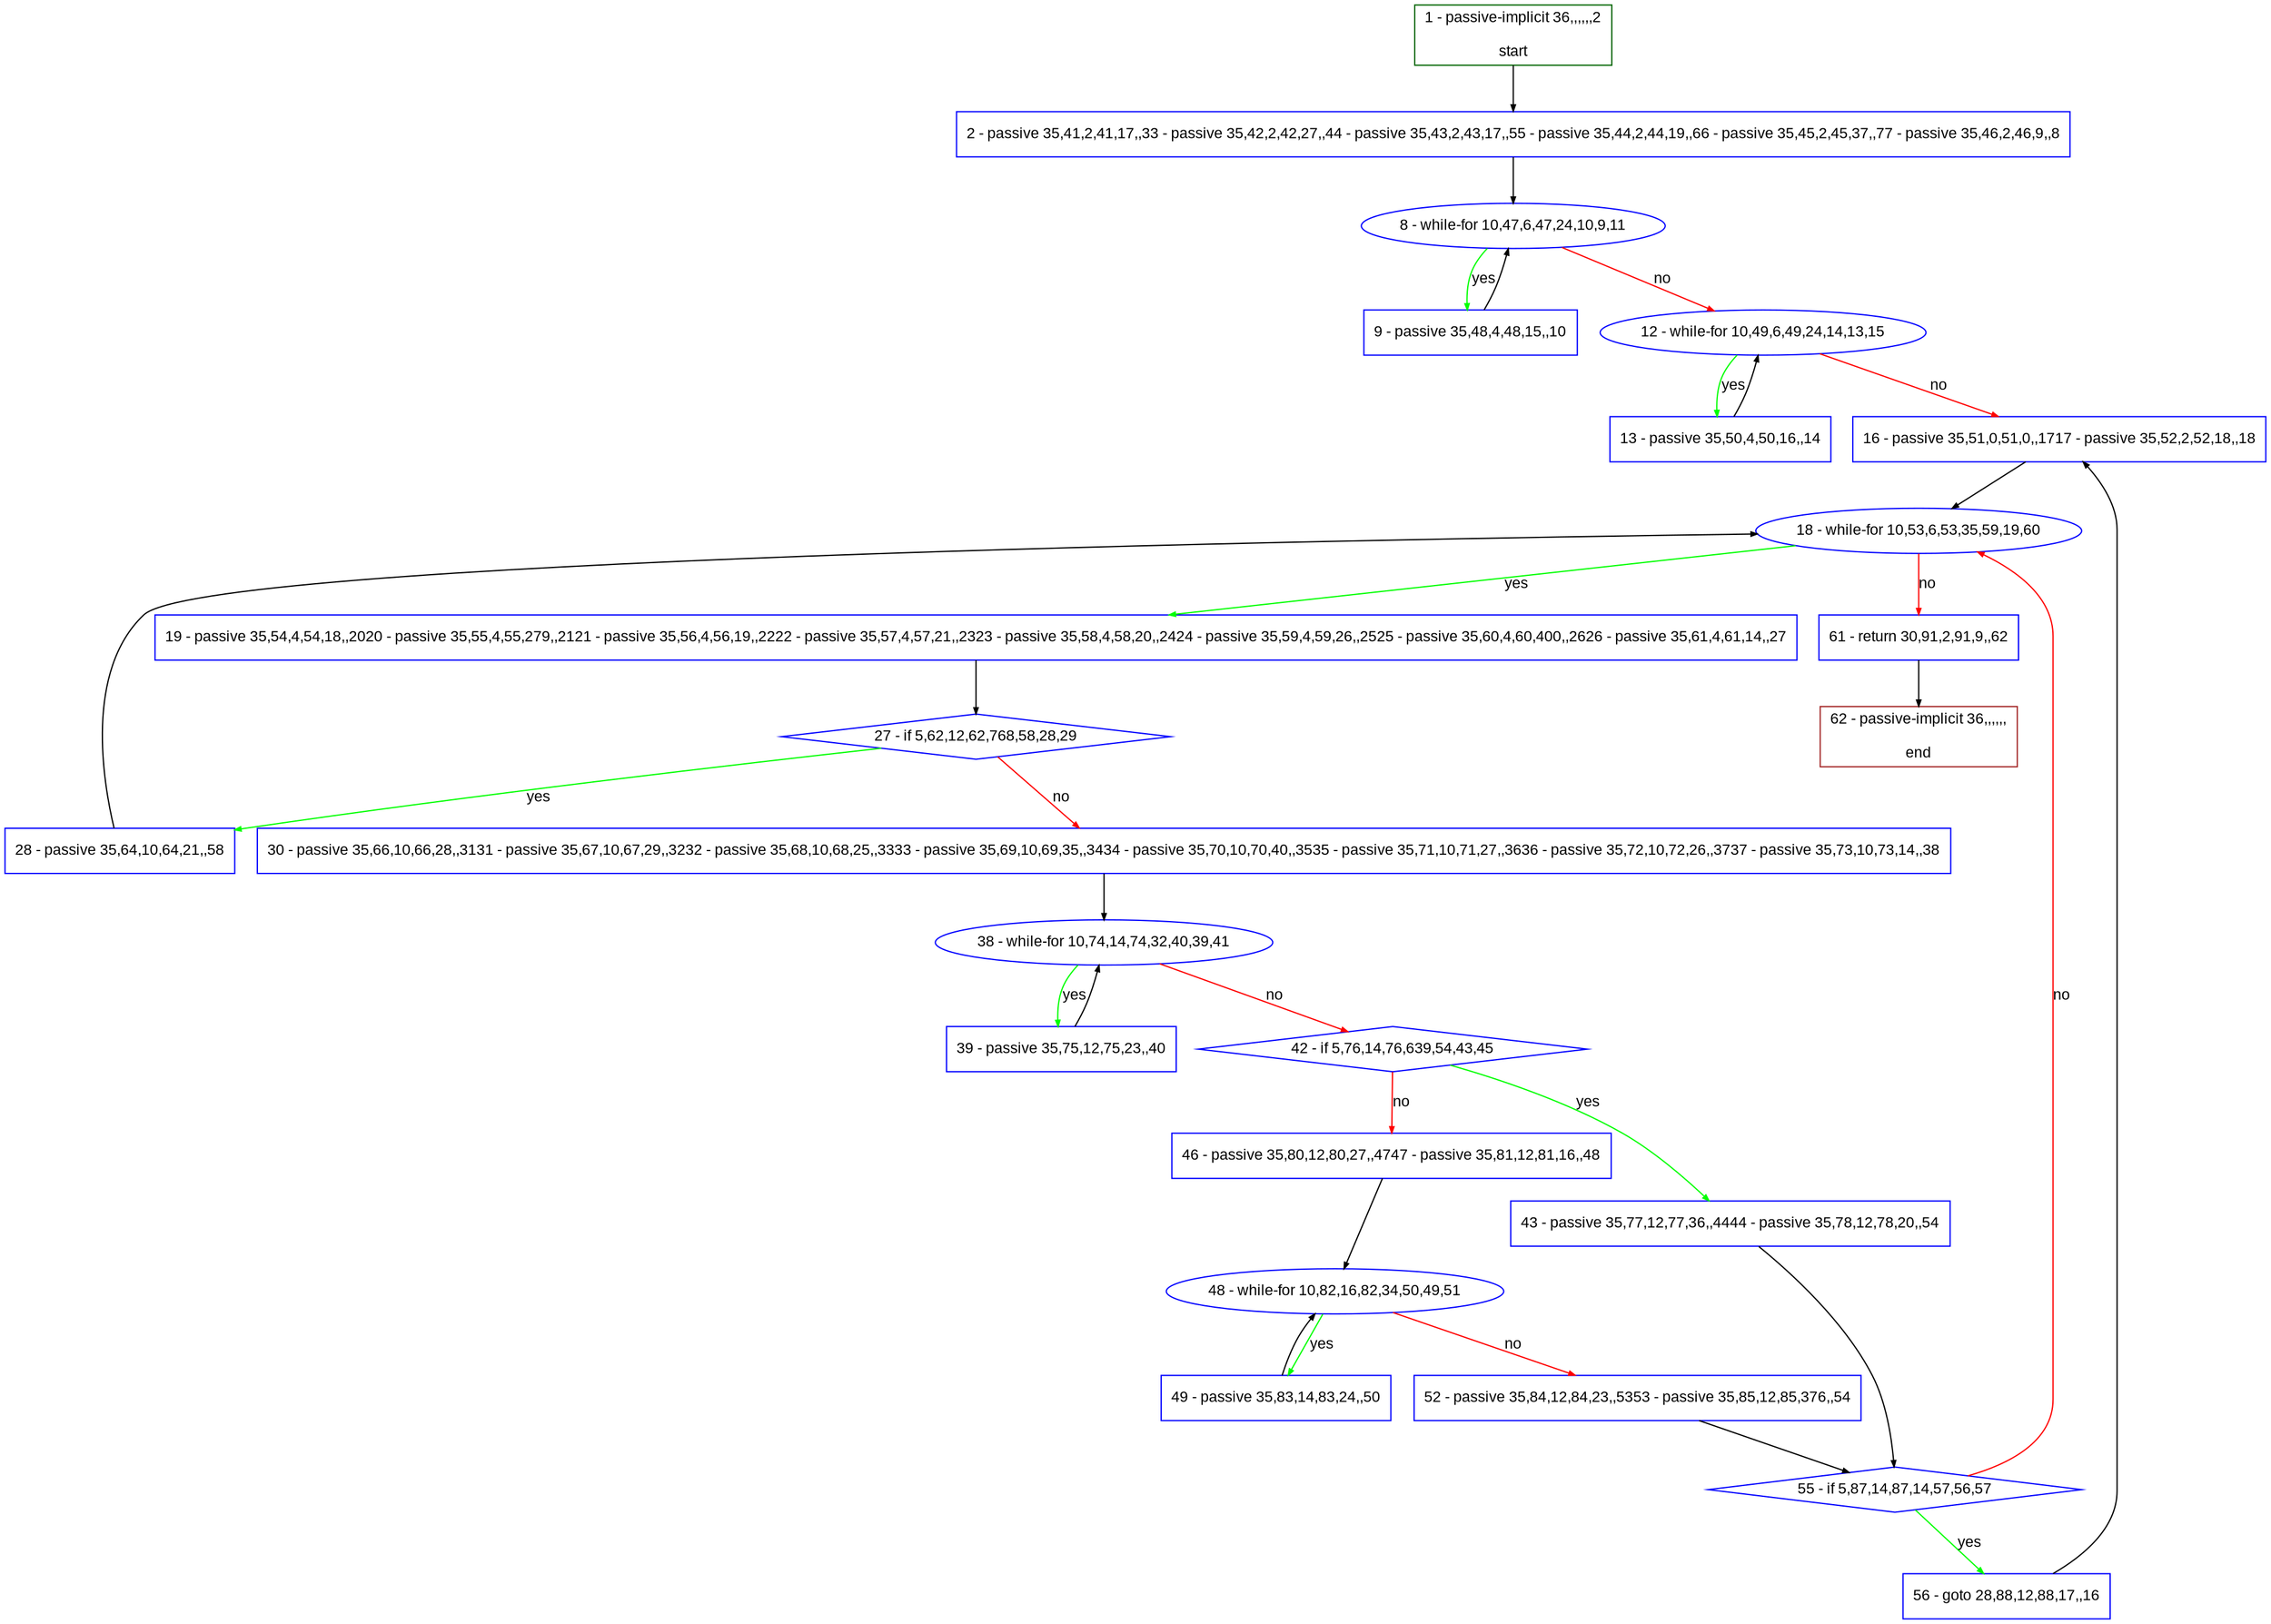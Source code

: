 digraph "" {
  graph [pack="true", label="", fontsize="12", packmode="clust", fontname="Arial", fillcolor="#FFFFCC", bgcolor="white", style="rounded,filled", compound="true"];
  node [node_initialized="no", label="", color="grey", fontsize="12", fillcolor="white", fontname="Arial", style="filled", shape="rectangle", compound="true", fixedsize="false"];
  edge [fontcolor="black", arrowhead="normal", arrowtail="none", arrowsize="0.5", ltail="", label="", color="black", fontsize="12", lhead="", fontname="Arial", dir="forward", compound="true"];
  __N1 [label="2 - passive 35,41,2,41,17,,33 - passive 35,42,2,42,27,,44 - passive 35,43,2,43,17,,55 - passive 35,44,2,44,19,,66 - passive 35,45,2,45,37,,77 - passive 35,46,2,46,9,,8", color="#0000ff", fillcolor="#ffffff", style="filled", shape="box"];
  __N2 [label="1 - passive-implicit 36,,,,,,2\n\nstart", color="#006400", fillcolor="#ffffff", style="filled", shape="box"];
  __N3 [label="8 - while-for 10,47,6,47,24,10,9,11", color="#0000ff", fillcolor="#ffffff", style="filled", shape="oval"];
  __N4 [label="9 - passive 35,48,4,48,15,,10", color="#0000ff", fillcolor="#ffffff", style="filled", shape="box"];
  __N5 [label="12 - while-for 10,49,6,49,24,14,13,15", color="#0000ff", fillcolor="#ffffff", style="filled", shape="oval"];
  __N6 [label="13 - passive 35,50,4,50,16,,14", color="#0000ff", fillcolor="#ffffff", style="filled", shape="box"];
  __N7 [label="16 - passive 35,51,0,51,0,,1717 - passive 35,52,2,52,18,,18", color="#0000ff", fillcolor="#ffffff", style="filled", shape="box"];
  __N8 [label="18 - while-for 10,53,6,53,35,59,19,60", color="#0000ff", fillcolor="#ffffff", style="filled", shape="oval"];
  __N9 [label="19 - passive 35,54,4,54,18,,2020 - passive 35,55,4,55,279,,2121 - passive 35,56,4,56,19,,2222 - passive 35,57,4,57,21,,2323 - passive 35,58,4,58,20,,2424 - passive 35,59,4,59,26,,2525 - passive 35,60,4,60,400,,2626 - passive 35,61,4,61,14,,27", color="#0000ff", fillcolor="#ffffff", style="filled", shape="box"];
  __N10 [label="61 - return 30,91,2,91,9,,62", color="#0000ff", fillcolor="#ffffff", style="filled", shape="box"];
  __N11 [label="27 - if 5,62,12,62,768,58,28,29", color="#0000ff", fillcolor="#ffffff", style="filled", shape="diamond"];
  __N12 [label="28 - passive 35,64,10,64,21,,58", color="#0000ff", fillcolor="#ffffff", style="filled", shape="box"];
  __N13 [label="30 - passive 35,66,10,66,28,,3131 - passive 35,67,10,67,29,,3232 - passive 35,68,10,68,25,,3333 - passive 35,69,10,69,35,,3434 - passive 35,70,10,70,40,,3535 - passive 35,71,10,71,27,,3636 - passive 35,72,10,72,26,,3737 - passive 35,73,10,73,14,,38", color="#0000ff", fillcolor="#ffffff", style="filled", shape="box"];
  __N14 [label="38 - while-for 10,74,14,74,32,40,39,41", color="#0000ff", fillcolor="#ffffff", style="filled", shape="oval"];
  __N15 [label="39 - passive 35,75,12,75,23,,40", color="#0000ff", fillcolor="#ffffff", style="filled", shape="box"];
  __N16 [label="42 - if 5,76,14,76,639,54,43,45", color="#0000ff", fillcolor="#ffffff", style="filled", shape="diamond"];
  __N17 [label="43 - passive 35,77,12,77,36,,4444 - passive 35,78,12,78,20,,54", color="#0000ff", fillcolor="#ffffff", style="filled", shape="box"];
  __N18 [label="46 - passive 35,80,12,80,27,,4747 - passive 35,81,12,81,16,,48", color="#0000ff", fillcolor="#ffffff", style="filled", shape="box"];
  __N19 [label="55 - if 5,87,14,87,14,57,56,57", color="#0000ff", fillcolor="#ffffff", style="filled", shape="diamond"];
  __N20 [label="48 - while-for 10,82,16,82,34,50,49,51", color="#0000ff", fillcolor="#ffffff", style="filled", shape="oval"];
  __N21 [label="49 - passive 35,83,14,83,24,,50", color="#0000ff", fillcolor="#ffffff", style="filled", shape="box"];
  __N22 [label="52 - passive 35,84,12,84,23,,5353 - passive 35,85,12,85,376,,54", color="#0000ff", fillcolor="#ffffff", style="filled", shape="box"];
  __N23 [label="56 - goto 28,88,12,88,17,,16", color="#0000ff", fillcolor="#ffffff", style="filled", shape="box"];
  __N24 [label="62 - passive-implicit 36,,,,,,\n\nend", color="#a52a2a", fillcolor="#ffffff", style="filled", shape="box"];
  __N2 -> __N1 [arrowhead="normal", arrowtail="none", color="#000000", label="", dir="forward"];
  __N1 -> __N3 [arrowhead="normal", arrowtail="none", color="#000000", label="", dir="forward"];
  __N3 -> __N4 [arrowhead="normal", arrowtail="none", color="#00ff00", label="yes", dir="forward"];
  __N4 -> __N3 [arrowhead="normal", arrowtail="none", color="#000000", label="", dir="forward"];
  __N3 -> __N5 [arrowhead="normal", arrowtail="none", color="#ff0000", label="no", dir="forward"];
  __N5 -> __N6 [arrowhead="normal", arrowtail="none", color="#00ff00", label="yes", dir="forward"];
  __N6 -> __N5 [arrowhead="normal", arrowtail="none", color="#000000", label="", dir="forward"];
  __N5 -> __N7 [arrowhead="normal", arrowtail="none", color="#ff0000", label="no", dir="forward"];
  __N7 -> __N8 [arrowhead="normal", arrowtail="none", color="#000000", label="", dir="forward"];
  __N8 -> __N9 [arrowhead="normal", arrowtail="none", color="#00ff00", label="yes", dir="forward"];
  __N8 -> __N10 [arrowhead="normal", arrowtail="none", color="#ff0000", label="no", dir="forward"];
  __N9 -> __N11 [arrowhead="normal", arrowtail="none", color="#000000", label="", dir="forward"];
  __N11 -> __N12 [arrowhead="normal", arrowtail="none", color="#00ff00", label="yes", dir="forward"];
  __N11 -> __N13 [arrowhead="normal", arrowtail="none", color="#ff0000", label="no", dir="forward"];
  __N12 -> __N8 [arrowhead="normal", arrowtail="none", color="#000000", label="", dir="forward"];
  __N13 -> __N14 [arrowhead="normal", arrowtail="none", color="#000000", label="", dir="forward"];
  __N14 -> __N15 [arrowhead="normal", arrowtail="none", color="#00ff00", label="yes", dir="forward"];
  __N15 -> __N14 [arrowhead="normal", arrowtail="none", color="#000000", label="", dir="forward"];
  __N14 -> __N16 [arrowhead="normal", arrowtail="none", color="#ff0000", label="no", dir="forward"];
  __N16 -> __N17 [arrowhead="normal", arrowtail="none", color="#00ff00", label="yes", dir="forward"];
  __N16 -> __N18 [arrowhead="normal", arrowtail="none", color="#ff0000", label="no", dir="forward"];
  __N17 -> __N19 [arrowhead="normal", arrowtail="none", color="#000000", label="", dir="forward"];
  __N18 -> __N20 [arrowhead="normal", arrowtail="none", color="#000000", label="", dir="forward"];
  __N20 -> __N21 [arrowhead="normal", arrowtail="none", color="#00ff00", label="yes", dir="forward"];
  __N21 -> __N20 [arrowhead="normal", arrowtail="none", color="#000000", label="", dir="forward"];
  __N20 -> __N22 [arrowhead="normal", arrowtail="none", color="#ff0000", label="no", dir="forward"];
  __N22 -> __N19 [arrowhead="normal", arrowtail="none", color="#000000", label="", dir="forward"];
  __N19 -> __N8 [arrowhead="normal", arrowtail="none", color="#ff0000", label="no", dir="forward"];
  __N19 -> __N23 [arrowhead="normal", arrowtail="none", color="#00ff00", label="yes", dir="forward"];
  __N23 -> __N7 [arrowhead="normal", arrowtail="none", color="#000000", label="", dir="forward"];
  __N10 -> __N24 [arrowhead="normal", arrowtail="none", color="#000000", label="", dir="forward"];
}
